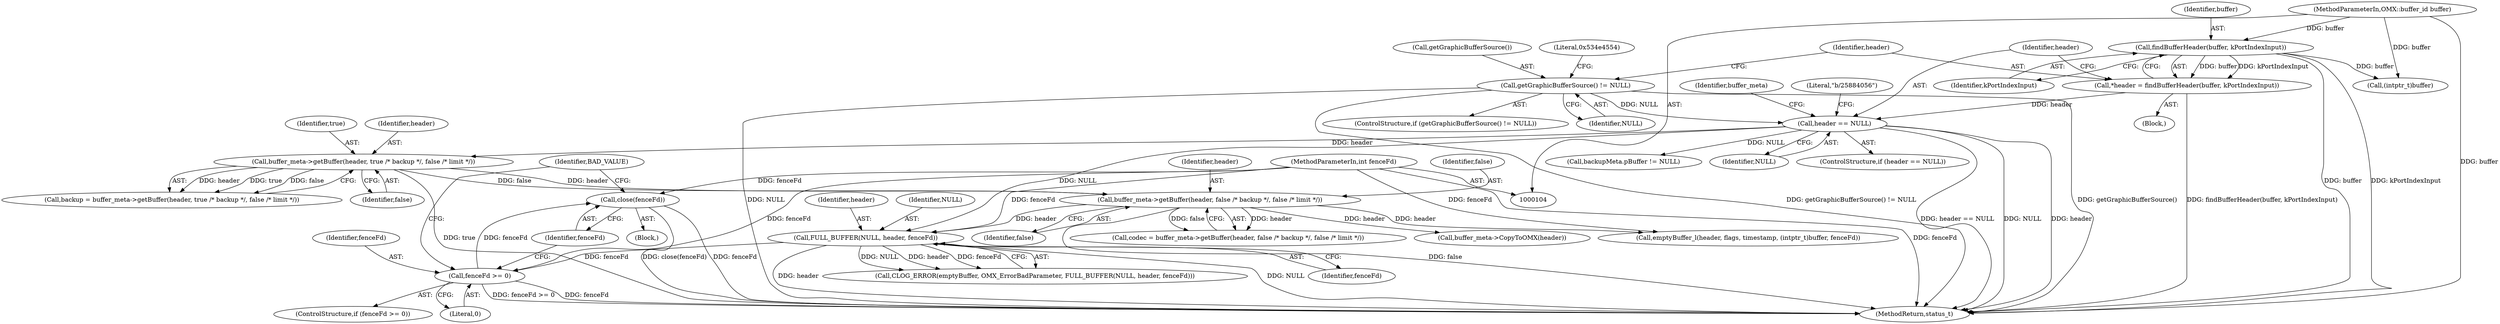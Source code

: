 digraph "1_Android_2c75e1c3b98e4e94f50c63e2b7694be5f948477c@API" {
"1000274" [label="(Call,close(fenceFd))"];
"1000270" [label="(Call,fenceFd >= 0)"];
"1000265" [label="(Call,FULL_BUFFER(NULL, header, fenceFd))"];
"1000130" [label="(Call,header == NULL)"];
"1000124" [label="(Call,*header = findBufferHeader(buffer, kPortIndexInput))"];
"1000126" [label="(Call,findBufferHeader(buffer, kPortIndexInput))"];
"1000105" [label="(MethodParameterIn,OMX::buffer_id buffer)"];
"1000114" [label="(Call,getGraphicBufferSource() != NULL)"];
"1000156" [label="(Call,buffer_meta->getBuffer(header, false /* backup */, false /* limit */))"];
"1000149" [label="(Call,buffer_meta->getBuffer(header, true /* backup */, false /* limit */))"];
"1000110" [label="(MethodParameterIn,int fenceFd)"];
"1000270" [label="(Call,fenceFd >= 0)"];
"1000157" [label="(Identifier,header)"];
"1000271" [label="(Identifier,fenceFd)"];
"1000114" [label="(Call,getGraphicBufferSource() != NULL)"];
"1000266" [label="(Identifier,NULL)"];
"1000151" [label="(Identifier,true)"];
"1000268" [label="(Identifier,fenceFd)"];
"1000113" [label="(ControlStructure,if (getGraphicBufferSource() != NULL))"];
"1000274" [label="(Call,close(fenceFd))"];
"1000125" [label="(Identifier,header)"];
"1000273" [label="(Block,)"];
"1000116" [label="(Identifier,NULL)"];
"1000262" [label="(Call,CLOG_ERROR(emptyBuffer, OMX_ErrorBadParameter, FULL_BUFFER(NULL, header, fenceFd)))"];
"1000272" [label="(Literal,0)"];
"1000215" [label="(Call,backupMeta.pBuffer != NULL)"];
"1000275" [label="(Identifier,fenceFd)"];
"1000132" [label="(Identifier,NULL)"];
"1000127" [label="(Identifier,buffer)"];
"1000111" [label="(Block,)"];
"1000115" [label="(Call,getGraphicBufferSource())"];
"1000295" [label="(Call,(intptr_t)buffer)"];
"1000124" [label="(Call,*header = findBufferHeader(buffer, kPortIndexInput))"];
"1000131" [label="(Identifier,header)"];
"1000159" [label="(Identifier,false)"];
"1000147" [label="(Call,backup = buffer_meta->getBuffer(header, true /* backup */, false /* limit */))"];
"1000152" [label="(Identifier,false)"];
"1000110" [label="(MethodParameterIn,int fenceFd)"];
"1000156" [label="(Call,buffer_meta->getBuffer(header, false /* backup */, false /* limit */))"];
"1000291" [label="(Call,emptyBuffer_l(header, flags, timestamp, (intptr_t)buffer, fenceFd))"];
"1000277" [label="(Identifier,BAD_VALUE)"];
"1000150" [label="(Identifier,header)"];
"1000140" [label="(Identifier,buffer_meta)"];
"1000158" [label="(Identifier,false)"];
"1000135" [label="(Literal,\"b/25884056\")"];
"1000119" [label="(Literal,0x534e4554)"];
"1000129" [label="(ControlStructure,if (header == NULL))"];
"1000149" [label="(Call,buffer_meta->getBuffer(header, true /* backup */, false /* limit */))"];
"1000126" [label="(Call,findBufferHeader(buffer, kPortIndexInput))"];
"1000269" [label="(ControlStructure,if (fenceFd >= 0))"];
"1000267" [label="(Identifier,header)"];
"1000299" [label="(MethodReturn,status_t)"];
"1000265" [label="(Call,FULL_BUFFER(NULL, header, fenceFd))"];
"1000105" [label="(MethodParameterIn,OMX::buffer_id buffer)"];
"1000154" [label="(Call,codec = buffer_meta->getBuffer(header, false /* backup */, false /* limit */))"];
"1000130" [label="(Call,header == NULL)"];
"1000128" [label="(Identifier,kPortIndexInput)"];
"1000288" [label="(Call,buffer_meta->CopyToOMX(header))"];
"1000274" -> "1000273"  [label="AST: "];
"1000274" -> "1000275"  [label="CFG: "];
"1000275" -> "1000274"  [label="AST: "];
"1000277" -> "1000274"  [label="CFG: "];
"1000274" -> "1000299"  [label="DDG: fenceFd"];
"1000274" -> "1000299"  [label="DDG: close(fenceFd)"];
"1000270" -> "1000274"  [label="DDG: fenceFd"];
"1000110" -> "1000274"  [label="DDG: fenceFd"];
"1000270" -> "1000269"  [label="AST: "];
"1000270" -> "1000272"  [label="CFG: "];
"1000271" -> "1000270"  [label="AST: "];
"1000272" -> "1000270"  [label="AST: "];
"1000275" -> "1000270"  [label="CFG: "];
"1000277" -> "1000270"  [label="CFG: "];
"1000270" -> "1000299"  [label="DDG: fenceFd >= 0"];
"1000270" -> "1000299"  [label="DDG: fenceFd"];
"1000265" -> "1000270"  [label="DDG: fenceFd"];
"1000110" -> "1000270"  [label="DDG: fenceFd"];
"1000265" -> "1000262"  [label="AST: "];
"1000265" -> "1000268"  [label="CFG: "];
"1000266" -> "1000265"  [label="AST: "];
"1000267" -> "1000265"  [label="AST: "];
"1000268" -> "1000265"  [label="AST: "];
"1000262" -> "1000265"  [label="CFG: "];
"1000265" -> "1000299"  [label="DDG: header"];
"1000265" -> "1000299"  [label="DDG: NULL"];
"1000265" -> "1000262"  [label="DDG: NULL"];
"1000265" -> "1000262"  [label="DDG: header"];
"1000265" -> "1000262"  [label="DDG: fenceFd"];
"1000130" -> "1000265"  [label="DDG: NULL"];
"1000156" -> "1000265"  [label="DDG: header"];
"1000110" -> "1000265"  [label="DDG: fenceFd"];
"1000130" -> "1000129"  [label="AST: "];
"1000130" -> "1000132"  [label="CFG: "];
"1000131" -> "1000130"  [label="AST: "];
"1000132" -> "1000130"  [label="AST: "];
"1000135" -> "1000130"  [label="CFG: "];
"1000140" -> "1000130"  [label="CFG: "];
"1000130" -> "1000299"  [label="DDG: header == NULL"];
"1000130" -> "1000299"  [label="DDG: NULL"];
"1000130" -> "1000299"  [label="DDG: header"];
"1000124" -> "1000130"  [label="DDG: header"];
"1000114" -> "1000130"  [label="DDG: NULL"];
"1000130" -> "1000149"  [label="DDG: header"];
"1000130" -> "1000215"  [label="DDG: NULL"];
"1000124" -> "1000111"  [label="AST: "];
"1000124" -> "1000126"  [label="CFG: "];
"1000125" -> "1000124"  [label="AST: "];
"1000126" -> "1000124"  [label="AST: "];
"1000131" -> "1000124"  [label="CFG: "];
"1000124" -> "1000299"  [label="DDG: findBufferHeader(buffer, kPortIndexInput)"];
"1000126" -> "1000124"  [label="DDG: buffer"];
"1000126" -> "1000124"  [label="DDG: kPortIndexInput"];
"1000126" -> "1000128"  [label="CFG: "];
"1000127" -> "1000126"  [label="AST: "];
"1000128" -> "1000126"  [label="AST: "];
"1000126" -> "1000299"  [label="DDG: buffer"];
"1000126" -> "1000299"  [label="DDG: kPortIndexInput"];
"1000105" -> "1000126"  [label="DDG: buffer"];
"1000126" -> "1000295"  [label="DDG: buffer"];
"1000105" -> "1000104"  [label="AST: "];
"1000105" -> "1000299"  [label="DDG: buffer"];
"1000105" -> "1000295"  [label="DDG: buffer"];
"1000114" -> "1000113"  [label="AST: "];
"1000114" -> "1000116"  [label="CFG: "];
"1000115" -> "1000114"  [label="AST: "];
"1000116" -> "1000114"  [label="AST: "];
"1000119" -> "1000114"  [label="CFG: "];
"1000125" -> "1000114"  [label="CFG: "];
"1000114" -> "1000299"  [label="DDG: getGraphicBufferSource() != NULL"];
"1000114" -> "1000299"  [label="DDG: getGraphicBufferSource()"];
"1000114" -> "1000299"  [label="DDG: NULL"];
"1000156" -> "1000154"  [label="AST: "];
"1000156" -> "1000159"  [label="CFG: "];
"1000157" -> "1000156"  [label="AST: "];
"1000158" -> "1000156"  [label="AST: "];
"1000159" -> "1000156"  [label="AST: "];
"1000154" -> "1000156"  [label="CFG: "];
"1000156" -> "1000299"  [label="DDG: false"];
"1000156" -> "1000154"  [label="DDG: header"];
"1000156" -> "1000154"  [label="DDG: false"];
"1000149" -> "1000156"  [label="DDG: header"];
"1000149" -> "1000156"  [label="DDG: false"];
"1000156" -> "1000288"  [label="DDG: header"];
"1000156" -> "1000291"  [label="DDG: header"];
"1000149" -> "1000147"  [label="AST: "];
"1000149" -> "1000152"  [label="CFG: "];
"1000150" -> "1000149"  [label="AST: "];
"1000151" -> "1000149"  [label="AST: "];
"1000152" -> "1000149"  [label="AST: "];
"1000147" -> "1000149"  [label="CFG: "];
"1000149" -> "1000299"  [label="DDG: true"];
"1000149" -> "1000147"  [label="DDG: header"];
"1000149" -> "1000147"  [label="DDG: true"];
"1000149" -> "1000147"  [label="DDG: false"];
"1000110" -> "1000104"  [label="AST: "];
"1000110" -> "1000299"  [label="DDG: fenceFd"];
"1000110" -> "1000291"  [label="DDG: fenceFd"];
}
